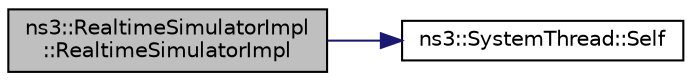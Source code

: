 digraph "ns3::RealtimeSimulatorImpl::RealtimeSimulatorImpl"
{
  edge [fontname="Helvetica",fontsize="10",labelfontname="Helvetica",labelfontsize="10"];
  node [fontname="Helvetica",fontsize="10",shape=record];
  rankdir="LR";
  Node1 [label="ns3::RealtimeSimulatorImpl\l::RealtimeSimulatorImpl",height=0.2,width=0.4,color="black", fillcolor="grey75", style="filled", fontcolor="black"];
  Node1 -> Node2 [color="midnightblue",fontsize="10",style="solid"];
  Node2 [label="ns3::SystemThread::Self",height=0.2,width=0.4,color="black", fillcolor="white", style="filled",URL="$dd/d2c/classns3_1_1SystemThread.html#a76dffd0c4383357194c9604f073b0d79",tooltip="Returns the current thread Id. "];
}

